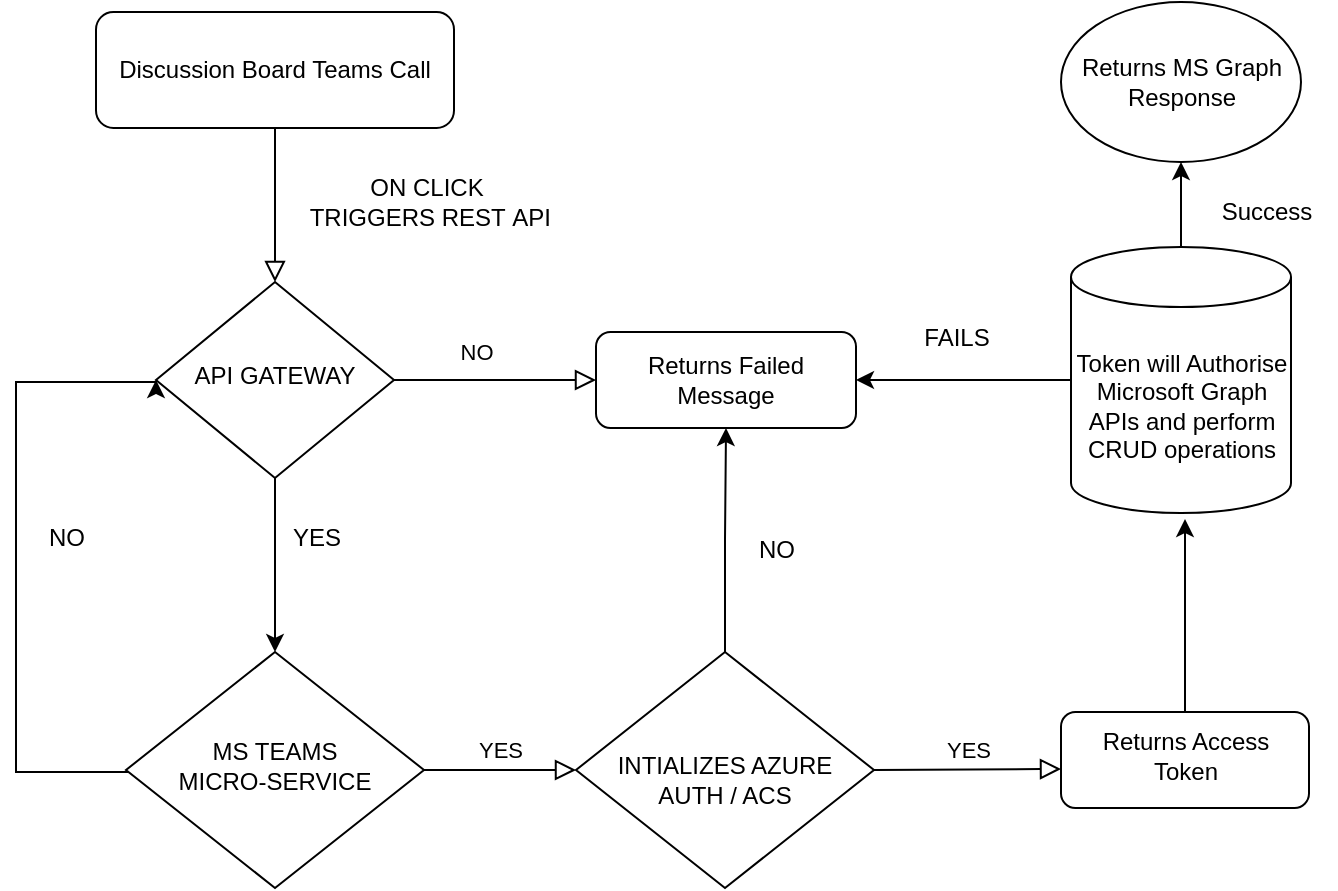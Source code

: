 <mxfile version="22.0.8" type="github" pages="2">
  <diagram id="C5RBs43oDa-KdzZeNtuy" name="Page-1">
    <mxGraphModel dx="940" dy="1688" grid="1" gridSize="10" guides="1" tooltips="1" connect="1" arrows="1" fold="1" page="1" pageScale="1" pageWidth="827" pageHeight="1169" background="#ffffff" math="0" shadow="0">
      <root>
        <mxCell id="WIyWlLk6GJQsqaUBKTNV-0" />
        <mxCell id="WIyWlLk6GJQsqaUBKTNV-1" parent="WIyWlLk6GJQsqaUBKTNV-0" />
        <mxCell id="WIyWlLk6GJQsqaUBKTNV-2" value="" style="rounded=0;html=1;jettySize=auto;orthogonalLoop=1;fontSize=11;endArrow=block;endFill=0;endSize=8;strokeWidth=1;shadow=0;labelBackgroundColor=none;edgeStyle=orthogonalEdgeStyle;" parent="WIyWlLk6GJQsqaUBKTNV-1" source="WIyWlLk6GJQsqaUBKTNV-3" target="WIyWlLk6GJQsqaUBKTNV-6" edge="1">
          <mxGeometry relative="1" as="geometry" />
        </mxCell>
        <mxCell id="WIyWlLk6GJQsqaUBKTNV-3" value="Discussion Board Teams Call" style="rounded=1;whiteSpace=wrap;html=1;fontSize=12;glass=0;strokeWidth=1;shadow=0;" parent="WIyWlLk6GJQsqaUBKTNV-1" vertex="1">
          <mxGeometry x="130" y="-30" width="179" height="58" as="geometry" />
        </mxCell>
        <mxCell id="WIyWlLk6GJQsqaUBKTNV-5" value="NO" style="edgeStyle=orthogonalEdgeStyle;rounded=0;html=1;jettySize=auto;orthogonalLoop=1;fontSize=11;endArrow=block;endFill=0;endSize=8;strokeWidth=1;shadow=0;labelBackgroundColor=none;" parent="WIyWlLk6GJQsqaUBKTNV-1" source="WIyWlLk6GJQsqaUBKTNV-6" target="WIyWlLk6GJQsqaUBKTNV-7" edge="1">
          <mxGeometry x="-0.188" y="14" relative="1" as="geometry">
            <mxPoint as="offset" />
            <Array as="points">
              <mxPoint x="310" y="154" />
              <mxPoint x="310" y="154" />
            </Array>
          </mxGeometry>
        </mxCell>
        <mxCell id="67sHLlyTRyJTOVlGl5xd-29" value="" style="edgeStyle=orthogonalEdgeStyle;rounded=0;orthogonalLoop=1;jettySize=auto;html=1;" edge="1" parent="WIyWlLk6GJQsqaUBKTNV-1" source="WIyWlLk6GJQsqaUBKTNV-6" target="WIyWlLk6GJQsqaUBKTNV-10">
          <mxGeometry relative="1" as="geometry" />
        </mxCell>
        <mxCell id="WIyWlLk6GJQsqaUBKTNV-6" value="API GATEWAY" style="rhombus;whiteSpace=wrap;html=1;shadow=0;fontFamily=Helvetica;fontSize=12;align=center;strokeWidth=1;spacing=6;spacingTop=-4;" parent="WIyWlLk6GJQsqaUBKTNV-1" vertex="1">
          <mxGeometry x="160" y="105" width="119" height="98" as="geometry" />
        </mxCell>
        <mxCell id="WIyWlLk6GJQsqaUBKTNV-7" value="Returns Failed Message" style="rounded=1;whiteSpace=wrap;html=1;fontSize=12;glass=0;strokeWidth=1;shadow=0;" parent="WIyWlLk6GJQsqaUBKTNV-1" vertex="1">
          <mxGeometry x="380" y="130" width="130" height="48" as="geometry" />
        </mxCell>
        <mxCell id="WIyWlLk6GJQsqaUBKTNV-9" value="YES" style="edgeStyle=orthogonalEdgeStyle;rounded=0;html=1;jettySize=auto;orthogonalLoop=1;fontSize=11;endArrow=block;endFill=0;endSize=8;strokeWidth=1;shadow=0;labelBackgroundColor=none;entryX=0;entryY=0.5;entryDx=0;entryDy=0;" parent="WIyWlLk6GJQsqaUBKTNV-1" source="WIyWlLk6GJQsqaUBKTNV-10" target="Hp_decmUxXTqxWQQt_08-4" edge="1">
          <mxGeometry y="10" relative="1" as="geometry">
            <mxPoint as="offset" />
            <mxPoint x="450" y="330" as="targetPoint" />
          </mxGeometry>
        </mxCell>
        <mxCell id="67sHLlyTRyJTOVlGl5xd-32" value="" style="edgeStyle=orthogonalEdgeStyle;rounded=0;orthogonalLoop=1;jettySize=auto;html=1;entryX=0;entryY=0.5;entryDx=0;entryDy=0;" edge="1" parent="WIyWlLk6GJQsqaUBKTNV-1" source="WIyWlLk6GJQsqaUBKTNV-10" target="WIyWlLk6GJQsqaUBKTNV-6">
          <mxGeometry relative="1" as="geometry">
            <mxPoint x="65" y="349" as="targetPoint" />
            <Array as="points">
              <mxPoint x="90" y="350" />
              <mxPoint x="90" y="155" />
            </Array>
          </mxGeometry>
        </mxCell>
        <mxCell id="WIyWlLk6GJQsqaUBKTNV-10" value="MS TEAMS &lt;br&gt;MICRO-SERVICE" style="rhombus;whiteSpace=wrap;html=1;shadow=0;fontFamily=Helvetica;fontSize=12;align=center;strokeWidth=1;spacing=6;spacingTop=-4;" parent="WIyWlLk6GJQsqaUBKTNV-1" vertex="1">
          <mxGeometry x="145" y="290" width="149" height="118" as="geometry" />
        </mxCell>
        <mxCell id="67sHLlyTRyJTOVlGl5xd-3" value="" style="edgeStyle=orthogonalEdgeStyle;rounded=0;orthogonalLoop=1;jettySize=auto;html=1;" edge="1" parent="WIyWlLk6GJQsqaUBKTNV-1" source="Hp_decmUxXTqxWQQt_08-4" target="WIyWlLk6GJQsqaUBKTNV-7">
          <mxGeometry relative="1" as="geometry" />
        </mxCell>
        <mxCell id="Hp_decmUxXTqxWQQt_08-4" value="&lt;br&gt;INTIALIZES AZURE AUTH / ACS" style="rhombus;whiteSpace=wrap;html=1;shadow=0;fontFamily=Helvetica;fontSize=12;align=center;strokeWidth=1;spacing=6;spacingTop=-4;" vertex="1" parent="WIyWlLk6GJQsqaUBKTNV-1">
          <mxGeometry x="370" y="290" width="149" height="118" as="geometry" />
        </mxCell>
        <mxCell id="67sHLlyTRyJTOVlGl5xd-21" value="" style="edgeStyle=orthogonalEdgeStyle;rounded=0;orthogonalLoop=1;jettySize=auto;html=1;" edge="1" parent="WIyWlLk6GJQsqaUBKTNV-1" source="Hp_decmUxXTqxWQQt_08-5">
          <mxGeometry relative="1" as="geometry">
            <mxPoint x="674.5" y="223.5" as="targetPoint" />
          </mxGeometry>
        </mxCell>
        <mxCell id="Hp_decmUxXTqxWQQt_08-5" value="Returns Access&lt;br&gt;Token" style="rounded=1;whiteSpace=wrap;html=1;shadow=0;strokeWidth=1;spacing=6;spacingTop=-4;" vertex="1" parent="WIyWlLk6GJQsqaUBKTNV-1">
          <mxGeometry x="612.5" y="320" width="124" height="48" as="geometry" />
        </mxCell>
        <mxCell id="Hp_decmUxXTqxWQQt_08-36" value="NO" style="text;html=1;align=center;verticalAlign=middle;resizable=0;points=[];autosize=1;" vertex="1" parent="WIyWlLk6GJQsqaUBKTNV-1">
          <mxGeometry x="450" y="223.5" width="40" height="30" as="geometry" />
        </mxCell>
        <mxCell id="67sHLlyTRyJTOVlGl5xd-0" value="ON CLICK&lt;br&gt;&amp;nbsp;TRIGGERS&amp;nbsp;REST&amp;nbsp;API" style="text;html=1;align=center;verticalAlign=middle;resizable=0;points=[];autosize=1;" vertex="1" parent="WIyWlLk6GJQsqaUBKTNV-1">
          <mxGeometry x="220" y="45" width="150" height="40" as="geometry" />
        </mxCell>
        <mxCell id="67sHLlyTRyJTOVlGl5xd-7" value="YES" style="edgeStyle=orthogonalEdgeStyle;rounded=0;html=1;jettySize=auto;orthogonalLoop=1;fontSize=11;endArrow=block;endFill=0;endSize=8;strokeWidth=1;shadow=0;labelBackgroundColor=none;entryX=0;entryY=0.5;entryDx=0;entryDy=0;exitX=1;exitY=0.5;exitDx=0;exitDy=0;" edge="1" parent="WIyWlLk6GJQsqaUBKTNV-1" source="Hp_decmUxXTqxWQQt_08-4">
          <mxGeometry y="10" relative="1" as="geometry">
            <mxPoint as="offset" />
            <mxPoint x="536.5" y="348.5" as="sourcePoint" />
            <mxPoint x="612.5" y="348.5" as="targetPoint" />
          </mxGeometry>
        </mxCell>
        <mxCell id="67sHLlyTRyJTOVlGl5xd-46" value="" style="edgeStyle=orthogonalEdgeStyle;rounded=0;orthogonalLoop=1;jettySize=auto;html=1;" edge="1" parent="WIyWlLk6GJQsqaUBKTNV-1" source="67sHLlyTRyJTOVlGl5xd-44" target="WIyWlLk6GJQsqaUBKTNV-7">
          <mxGeometry relative="1" as="geometry" />
        </mxCell>
        <mxCell id="67sHLlyTRyJTOVlGl5xd-48" value="" style="edgeStyle=orthogonalEdgeStyle;rounded=0;orthogonalLoop=1;jettySize=auto;html=1;" edge="1" parent="WIyWlLk6GJQsqaUBKTNV-1" source="67sHLlyTRyJTOVlGl5xd-44" target="67sHLlyTRyJTOVlGl5xd-47">
          <mxGeometry relative="1" as="geometry" />
        </mxCell>
        <mxCell id="67sHLlyTRyJTOVlGl5xd-44" value="Token will Authorise Microsoft Graph APIs and perform CRUD operations" style="shape=cylinder3;whiteSpace=wrap;html=1;boundedLbl=1;backgroundOutline=1;size=15;" vertex="1" parent="WIyWlLk6GJQsqaUBKTNV-1">
          <mxGeometry x="617.5" y="87.5" width="110" height="133" as="geometry" />
        </mxCell>
        <mxCell id="67sHLlyTRyJTOVlGl5xd-47" value="Returns MS Graph &lt;br&gt;Response" style="ellipse;whiteSpace=wrap;html=1;" vertex="1" parent="WIyWlLk6GJQsqaUBKTNV-1">
          <mxGeometry x="612.5" y="-35" width="120" height="80" as="geometry" />
        </mxCell>
        <mxCell id="67sHLlyTRyJTOVlGl5xd-51" value="FAILS" style="text;html=1;align=center;verticalAlign=middle;resizable=0;points=[];autosize=1;strokeColor=none;fillColor=none;" vertex="1" parent="WIyWlLk6GJQsqaUBKTNV-1">
          <mxGeometry x="530" y="118" width="60" height="30" as="geometry" />
        </mxCell>
        <mxCell id="67sHLlyTRyJTOVlGl5xd-52" value="Success" style="text;html=1;align=center;verticalAlign=middle;resizable=0;points=[];autosize=1;strokeColor=none;fillColor=none;" vertex="1" parent="WIyWlLk6GJQsqaUBKTNV-1">
          <mxGeometry x="680" y="55" width="70" height="30" as="geometry" />
        </mxCell>
        <mxCell id="67sHLlyTRyJTOVlGl5xd-53" value="NO" style="text;html=1;align=center;verticalAlign=middle;resizable=0;points=[];autosize=1;strokeColor=none;fillColor=none;" vertex="1" parent="WIyWlLk6GJQsqaUBKTNV-1">
          <mxGeometry x="95" y="218" width="40" height="30" as="geometry" />
        </mxCell>
        <mxCell id="67sHLlyTRyJTOVlGl5xd-54" value="YES" style="text;html=1;align=center;verticalAlign=middle;resizable=0;points=[];autosize=1;strokeColor=none;fillColor=none;" vertex="1" parent="WIyWlLk6GJQsqaUBKTNV-1">
          <mxGeometry x="215" y="218" width="50" height="30" as="geometry" />
        </mxCell>
      </root>
    </mxGraphModel>
  </diagram>
  <diagram id="yiamQfPyXDIlcrWMAFD0" name="Page-2">
    <mxGraphModel dx="940" dy="519" grid="1" gridSize="10" guides="1" tooltips="1" connect="1" arrows="1" fold="1" page="1" pageScale="1" pageWidth="827" pageHeight="1169" math="0" shadow="0">
      <root>
        <mxCell id="0" />
        <mxCell id="1" parent="0" />
      </root>
    </mxGraphModel>
  </diagram>
</mxfile>
